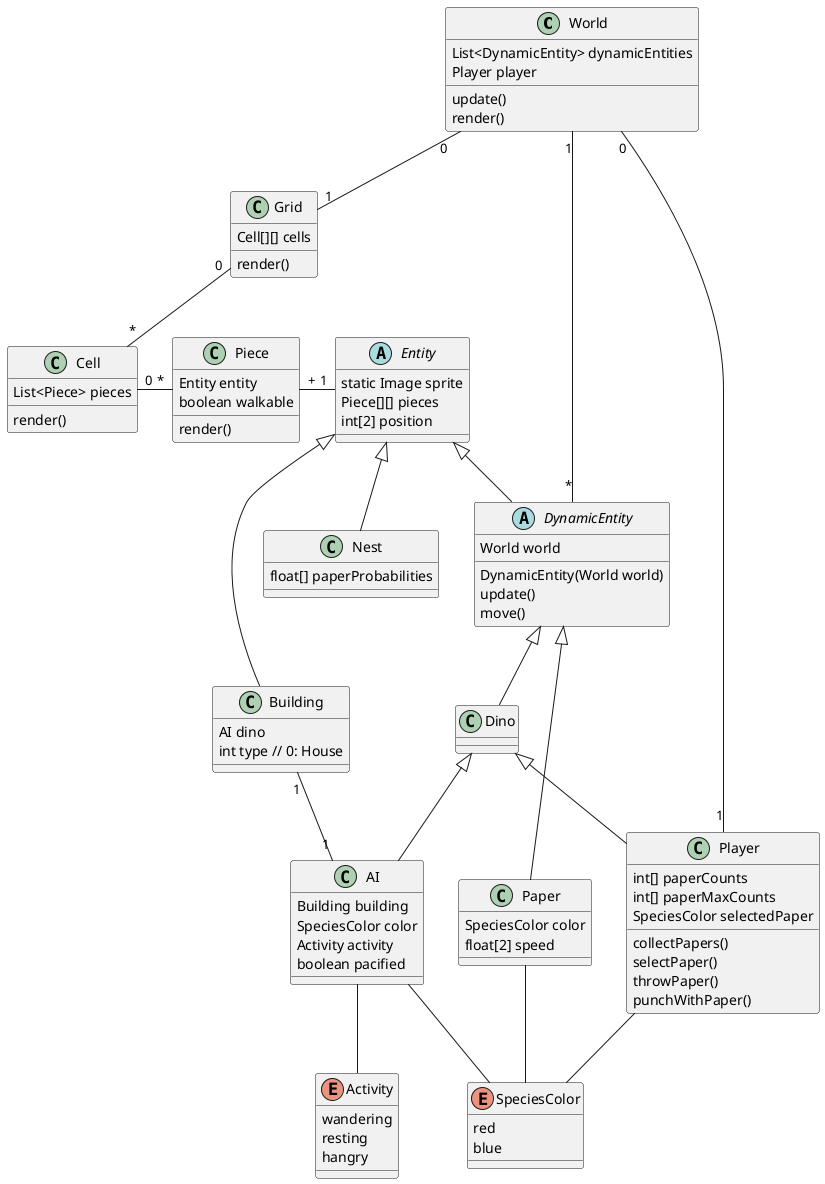 @startuml

class World {
	List<DynamicEntity> dynamicEntities
	Player player
	update()
	render()
}

class Grid {
	Cell[][] cells
	render()
}

class Cell {
	List<Piece> pieces
	render()
}

class Piece {
	Entity entity
	boolean walkable
	render()
}

abstract class Entity {
	static Image sprite
	Piece[][] pieces
	int[2] position
}

class Nest extends Entity {
	float[] paperProbabilities
}

class Building extends Entity {
	AI dino
	int type // 0: House
}

abstract class DynamicEntity extends Entity {
	World world
	DynamicEntity(World world)
	update()
	move()
}

class Dino extends DynamicEntity

class AI extends Dino {
	Building building
	SpeciesColor color
	Activity activity
	boolean pacified
}

class Player extends Dino {
	int[] paperCounts
	int[] paperMaxCounts
	SpeciesColor selectedPaper
	collectPapers()
	selectPaper()
	throwPaper()
	punchWithPaper()
}

class Paper extends DynamicEntity {
	SpeciesColor color
	float[2] speed
}

enum Activity {
	wandering
	resting
	hangry
}

enum SpeciesColor {
	red
	blue
}

World "0"--down"1" Grid
World "1"--down"*" DynamicEntity
World "0"--"1" Player
Grid "0"--down"*" Cell
Cell "0"--right"*" Piece
Piece "+"--right"1" Entity
Building "1"--"1" AI
AI -- Activity
AI -- SpeciesColor
Player -- SpeciesColor
Paper -- SpeciesColor

@enduml
